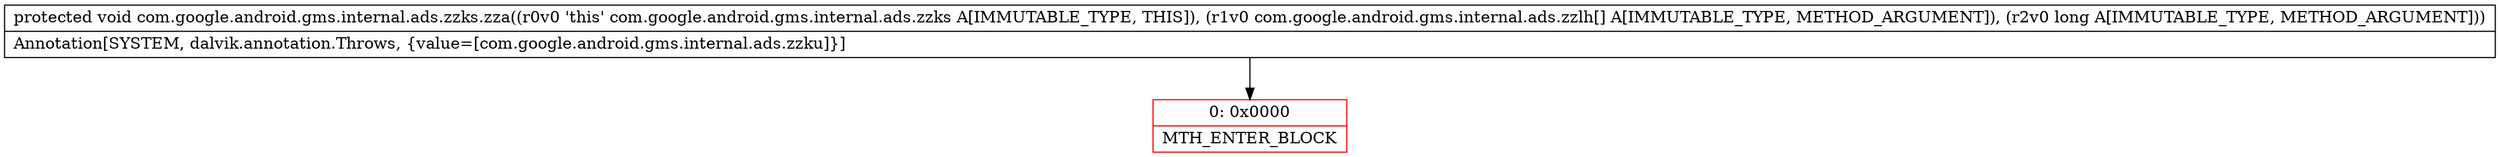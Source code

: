 digraph "CFG forcom.google.android.gms.internal.ads.zzks.zza([Lcom\/google\/android\/gms\/internal\/ads\/zzlh;J)V" {
subgraph cluster_Region_1750657991 {
label = "R(0)";
node [shape=record,color=blue];
}
Node_0 [shape=record,color=red,label="{0\:\ 0x0000|MTH_ENTER_BLOCK\l}"];
MethodNode[shape=record,label="{protected void com.google.android.gms.internal.ads.zzks.zza((r0v0 'this' com.google.android.gms.internal.ads.zzks A[IMMUTABLE_TYPE, THIS]), (r1v0 com.google.android.gms.internal.ads.zzlh[] A[IMMUTABLE_TYPE, METHOD_ARGUMENT]), (r2v0 long A[IMMUTABLE_TYPE, METHOD_ARGUMENT]))  | Annotation[SYSTEM, dalvik.annotation.Throws, \{value=[com.google.android.gms.internal.ads.zzku]\}]\l}"];
MethodNode -> Node_0;
}

